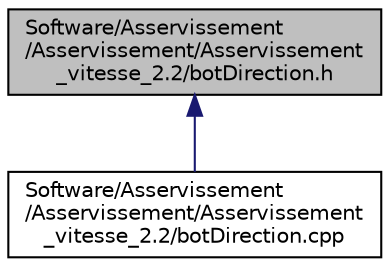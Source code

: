 digraph "Software/Asservissement/Asservissement/Asservissement_vitesse_2.2/botDirection.h"
{
  edge [fontname="Helvetica",fontsize="10",labelfontname="Helvetica",labelfontsize="10"];
  node [fontname="Helvetica",fontsize="10",shape=record];
  Node1 [label="Software/Asservissement\l/Asservissement/Asservissement\l_vitesse_2.2/botDirection.h",height=0.2,width=0.4,color="black", fillcolor="grey75", style="filled" fontcolor="black"];
  Node1 -> Node2 [dir="back",color="midnightblue",fontsize="10",style="solid",fontname="Helvetica"];
  Node2 [label="Software/Asservissement\l/Asservissement/Asservissement\l_vitesse_2.2/botDirection.cpp",height=0.2,width=0.4,color="black", fillcolor="white", style="filled",URL="$_asservissement__vitesse__2_82_2bot_direction_8cpp.html"];
}
